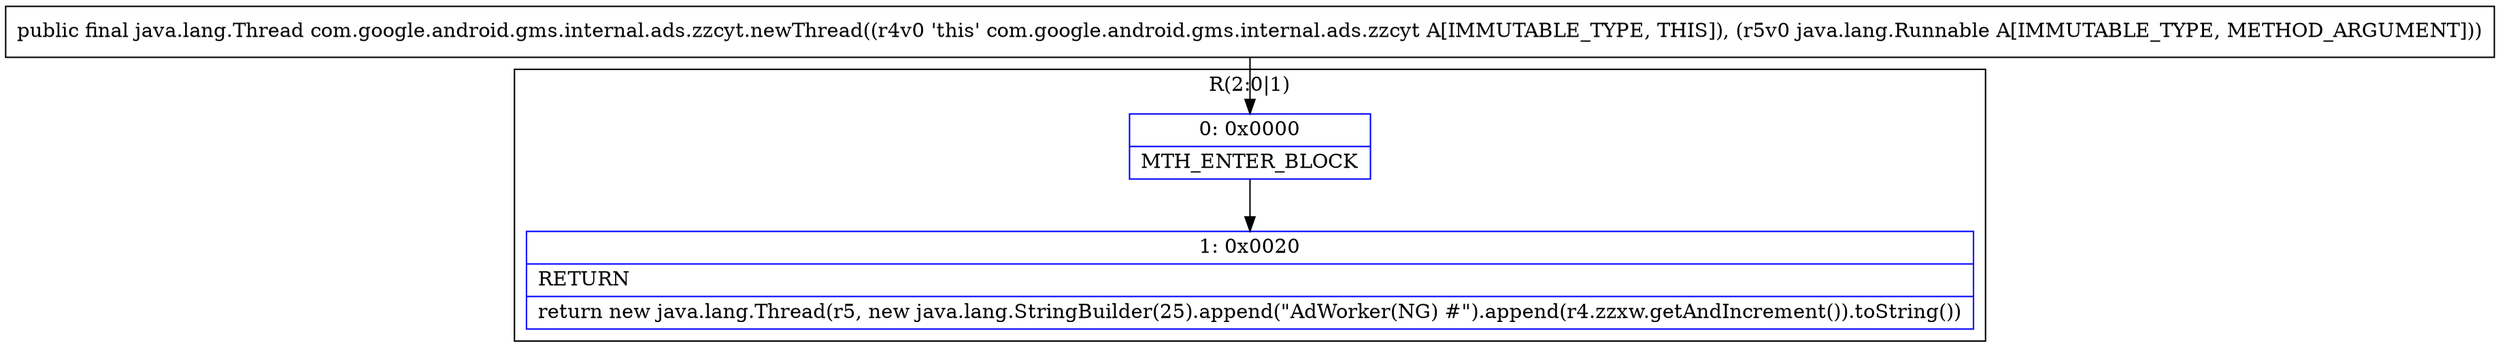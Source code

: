 digraph "CFG forcom.google.android.gms.internal.ads.zzcyt.newThread(Ljava\/lang\/Runnable;)Ljava\/lang\/Thread;" {
subgraph cluster_Region_332441969 {
label = "R(2:0|1)";
node [shape=record,color=blue];
Node_0 [shape=record,label="{0\:\ 0x0000|MTH_ENTER_BLOCK\l}"];
Node_1 [shape=record,label="{1\:\ 0x0020|RETURN\l|return new java.lang.Thread(r5, new java.lang.StringBuilder(25).append(\"AdWorker(NG) #\").append(r4.zzxw.getAndIncrement()).toString())\l}"];
}
MethodNode[shape=record,label="{public final java.lang.Thread com.google.android.gms.internal.ads.zzcyt.newThread((r4v0 'this' com.google.android.gms.internal.ads.zzcyt A[IMMUTABLE_TYPE, THIS]), (r5v0 java.lang.Runnable A[IMMUTABLE_TYPE, METHOD_ARGUMENT])) }"];
MethodNode -> Node_0;
Node_0 -> Node_1;
}

